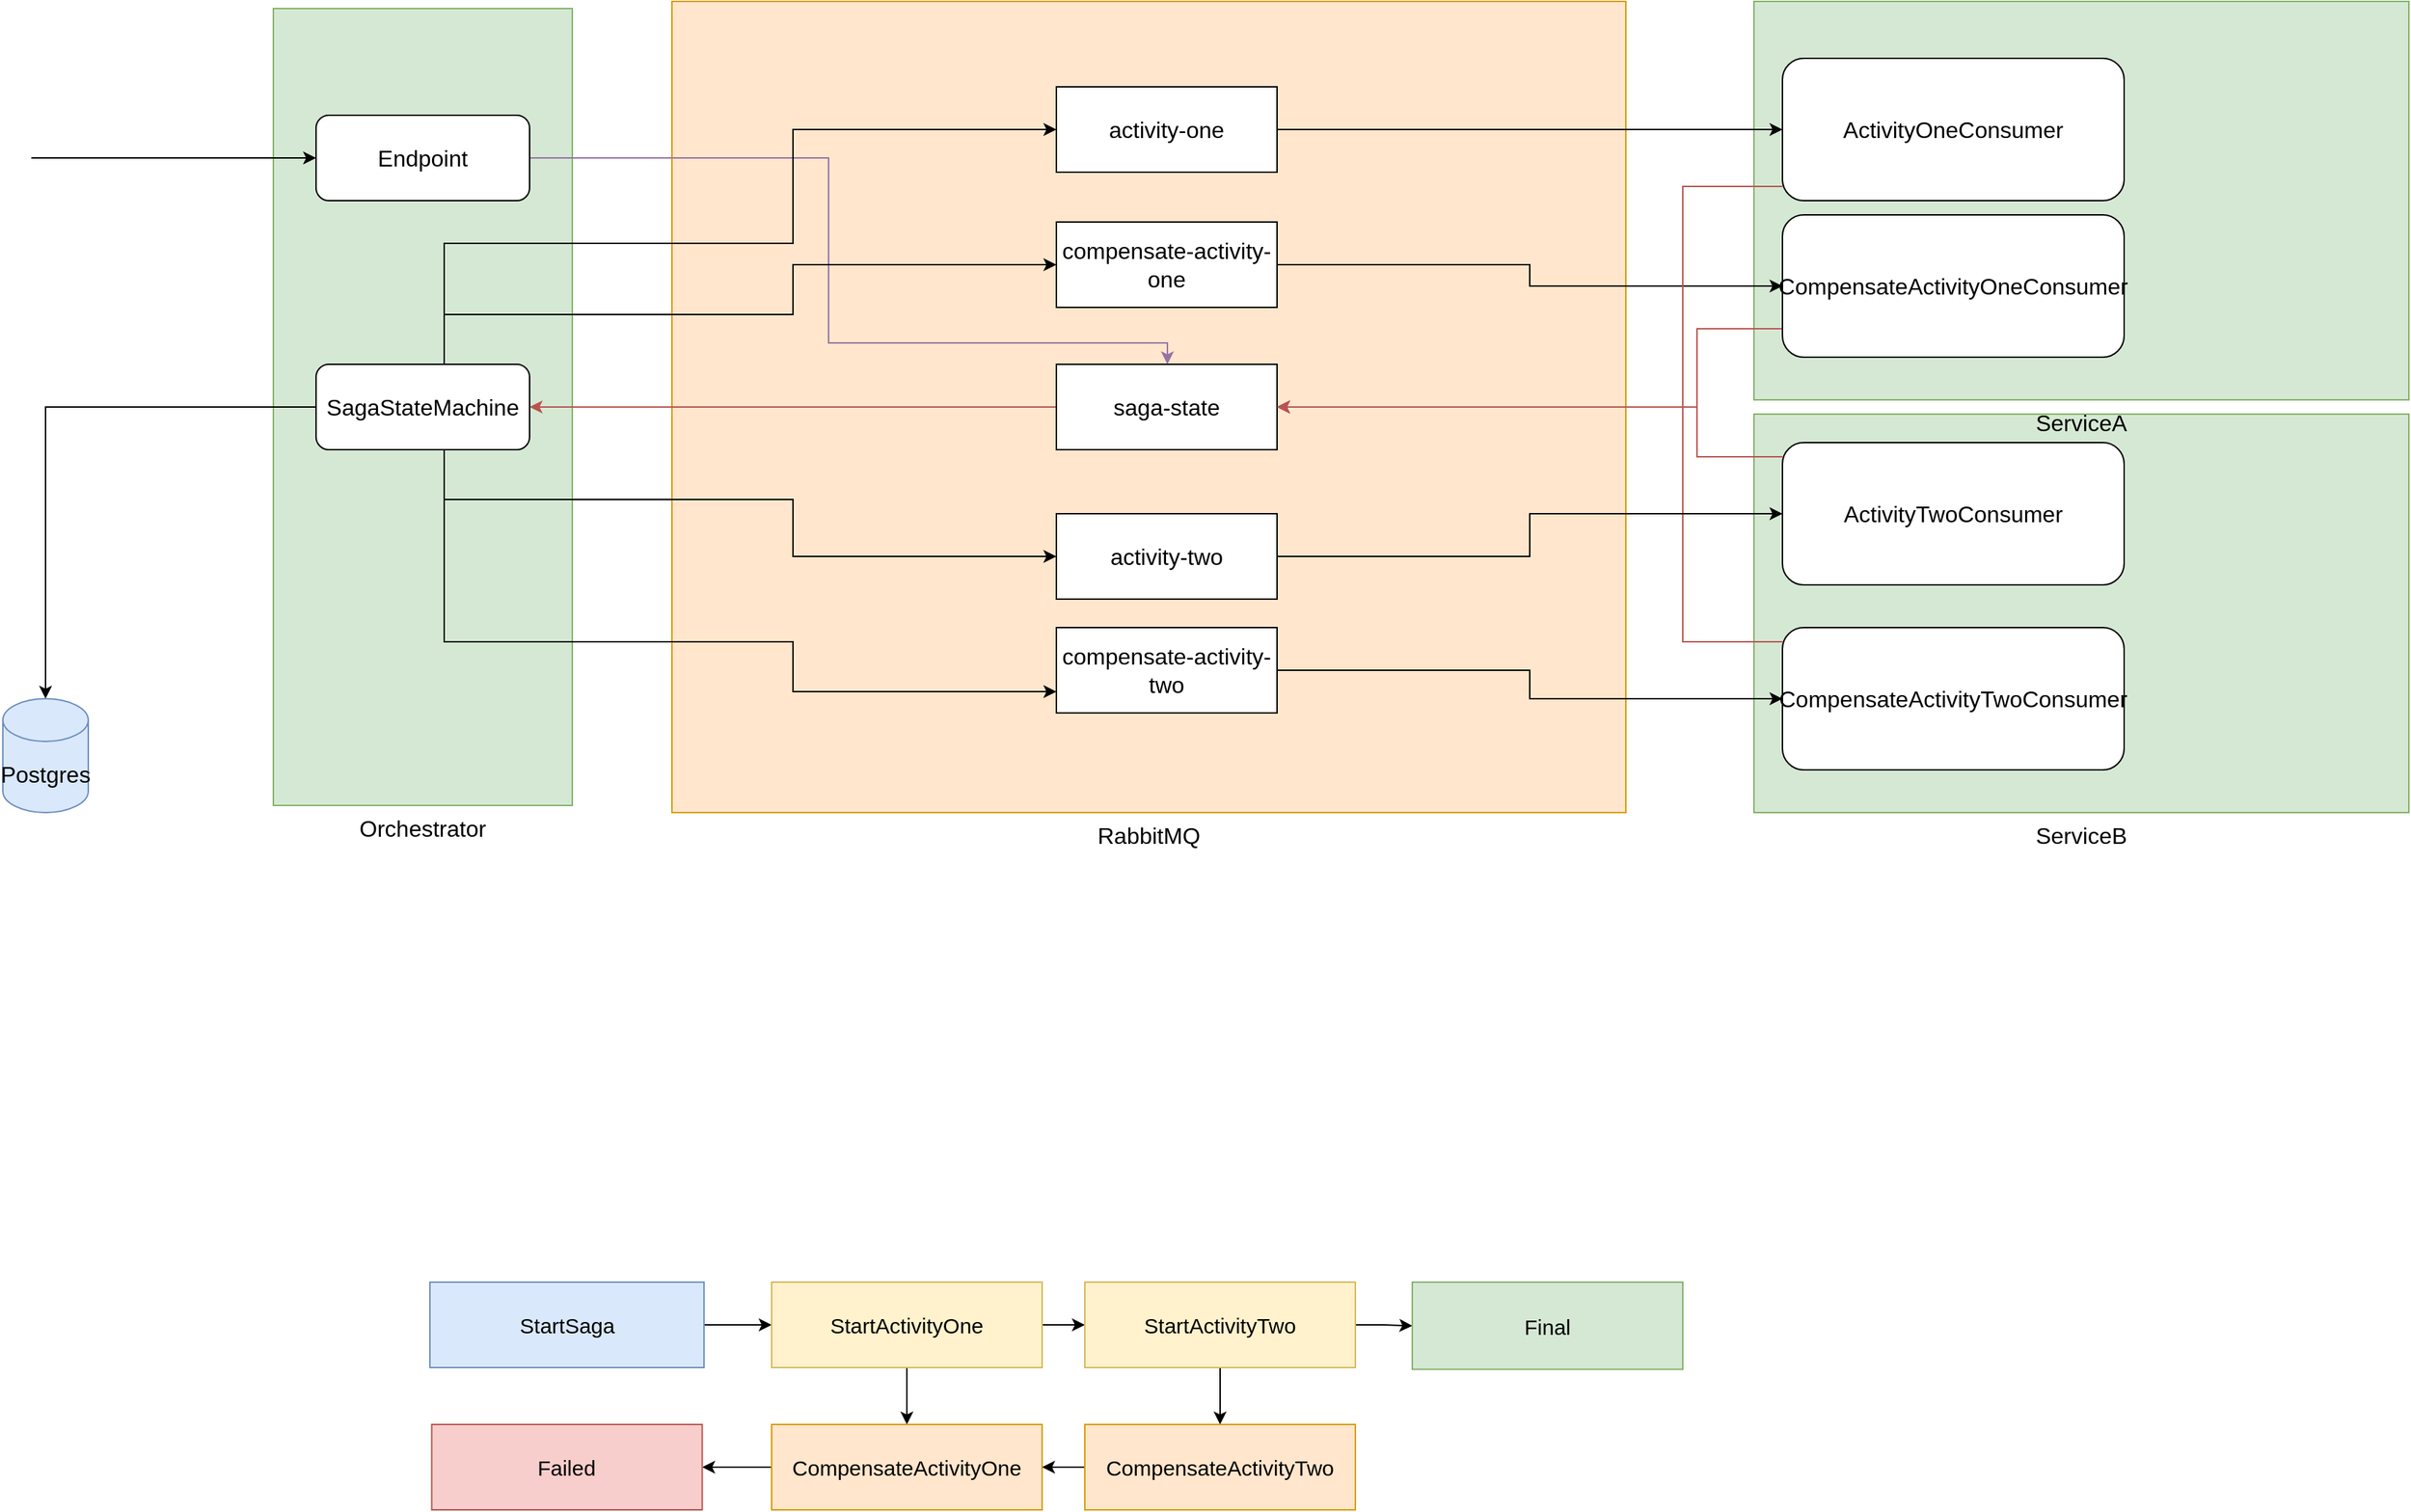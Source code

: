 <mxfile version="16.5.1" type="device"><diagram id="gosNUh-lXCDf-0bpGpNF" name="Page-1"><mxGraphModel dx="3435" dy="1558" grid="1" gridSize="10" guides="1" tooltips="1" connect="1" arrows="1" fold="1" page="1" pageScale="1" pageWidth="850" pageHeight="1100" math="0" shadow="0"><root><mxCell id="0"/><mxCell id="1" parent="0"/><mxCell id="X-iJShuIFkgzWeFdgpFG-56" value="ServiceB" style="rounded=0;whiteSpace=wrap;html=1;labelPosition=center;verticalLabelPosition=bottom;align=center;verticalAlign=top;fillColor=#d5e8d4;strokeColor=#82b366;fontSize=16;" vertex="1" parent="1"><mxGeometry x="820" y="780" width="460" height="280" as="geometry"/></mxCell><mxCell id="X-iJShuIFkgzWeFdgpFG-21" value="RabbitMQ" style="rounded=0;whiteSpace=wrap;html=1;fillColor=#ffe6cc;strokeColor=#d79b00;labelPosition=center;verticalLabelPosition=bottom;align=center;verticalAlign=top;fontSize=16;" vertex="1" parent="1"><mxGeometry x="60" y="490" width="670" height="570" as="geometry"/></mxCell><mxCell id="X-iJShuIFkgzWeFdgpFG-3" value="Orchestrator" style="rounded=0;whiteSpace=wrap;html=1;labelPosition=center;verticalLabelPosition=bottom;align=center;verticalAlign=top;fillColor=#d5e8d4;strokeColor=#82b366;fontSize=16;" vertex="1" parent="1"><mxGeometry x="-220" y="495" width="210" height="560" as="geometry"/></mxCell><mxCell id="X-iJShuIFkgzWeFdgpFG-5" value="ServiceA" style="rounded=0;whiteSpace=wrap;html=1;labelPosition=center;verticalLabelPosition=bottom;align=center;verticalAlign=top;fillColor=#d5e8d4;strokeColor=#82b366;fontSize=16;" vertex="1" parent="1"><mxGeometry x="820" y="490" width="460" height="280" as="geometry"/></mxCell><mxCell id="X-iJShuIFkgzWeFdgpFG-8" value="" style="endArrow=classic;html=1;rounded=0;fontSize=16;" edge="1" parent="1" target="X-iJShuIFkgzWeFdgpFG-10"><mxGeometry width="50" height="50" relative="1" as="geometry"><mxPoint x="-390" y="600" as="sourcePoint"/><mxPoint x="-390" y="670" as="targetPoint"/></mxGeometry></mxCell><mxCell id="X-iJShuIFkgzWeFdgpFG-108" style="edgeStyle=orthogonalEdgeStyle;rounded=0;orthogonalLoop=1;jettySize=auto;html=1;fontSize=16;fillColor=#e1d5e7;strokeColor=#9673a6;" edge="1" parent="1" source="X-iJShuIFkgzWeFdgpFG-10" target="X-iJShuIFkgzWeFdgpFG-26"><mxGeometry relative="1" as="geometry"><Array as="points"><mxPoint x="170" y="600"/><mxPoint x="170" y="730"/><mxPoint x="408" y="730"/></Array></mxGeometry></mxCell><mxCell id="X-iJShuIFkgzWeFdgpFG-10" value="Endpoint" style="rounded=1;whiteSpace=wrap;html=1;fontSize=16;" vertex="1" parent="1"><mxGeometry x="-190" y="570" width="150" height="60" as="geometry"/></mxCell><mxCell id="X-iJShuIFkgzWeFdgpFG-97" style="edgeStyle=orthogonalEdgeStyle;rounded=0;orthogonalLoop=1;jettySize=auto;html=1;entryX=1;entryY=0.5;entryDx=0;entryDy=0;fontSize=16;fillColor=#f8cecc;strokeColor=#b85450;" edge="1" parent="1" source="X-iJShuIFkgzWeFdgpFG-26" target="X-iJShuIFkgzWeFdgpFG-28"><mxGeometry relative="1" as="geometry"/></mxCell><mxCell id="X-iJShuIFkgzWeFdgpFG-26" value="saga-state" style="rounded=0;whiteSpace=wrap;html=1;fontSize=16;" vertex="1" parent="1"><mxGeometry x="330" y="745" width="155" height="60" as="geometry"/></mxCell><mxCell id="X-iJShuIFkgzWeFdgpFG-32" style="edgeStyle=orthogonalEdgeStyle;rounded=0;orthogonalLoop=1;jettySize=auto;html=1;fontSize=16;" edge="1" parent="1" source="X-iJShuIFkgzWeFdgpFG-28" target="X-iJShuIFkgzWeFdgpFG-31"><mxGeometry relative="1" as="geometry"/></mxCell><mxCell id="X-iJShuIFkgzWeFdgpFG-100" style="edgeStyle=orthogonalEdgeStyle;rounded=0;orthogonalLoop=1;jettySize=auto;html=1;entryX=0;entryY=0.5;entryDx=0;entryDy=0;fontSize=16;" edge="1" parent="1" source="X-iJShuIFkgzWeFdgpFG-28" target="X-iJShuIFkgzWeFdgpFG-40"><mxGeometry relative="1" as="geometry"><Array as="points"><mxPoint x="-100" y="660"/><mxPoint x="145" y="660"/><mxPoint x="145" y="580"/></Array></mxGeometry></mxCell><mxCell id="X-iJShuIFkgzWeFdgpFG-101" style="edgeStyle=orthogonalEdgeStyle;rounded=0;orthogonalLoop=1;jettySize=auto;html=1;entryX=0;entryY=0.5;entryDx=0;entryDy=0;fontSize=16;" edge="1" parent="1" source="X-iJShuIFkgzWeFdgpFG-28" target="X-iJShuIFkgzWeFdgpFG-90"><mxGeometry relative="1" as="geometry"><Array as="points"><mxPoint x="-100" y="710"/><mxPoint x="145" y="710"/><mxPoint x="145" y="675"/></Array></mxGeometry></mxCell><mxCell id="X-iJShuIFkgzWeFdgpFG-102" style="edgeStyle=orthogonalEdgeStyle;rounded=0;orthogonalLoop=1;jettySize=auto;html=1;entryX=0;entryY=0.5;entryDx=0;entryDy=0;fontSize=16;" edge="1" parent="1" source="X-iJShuIFkgzWeFdgpFG-28" target="X-iJShuIFkgzWeFdgpFG-91"><mxGeometry relative="1" as="geometry"><Array as="points"><mxPoint x="-100" y="840"/><mxPoint x="145" y="840"/><mxPoint x="145" y="880"/></Array></mxGeometry></mxCell><mxCell id="X-iJShuIFkgzWeFdgpFG-103" style="edgeStyle=orthogonalEdgeStyle;rounded=0;orthogonalLoop=1;jettySize=auto;html=1;entryX=0;entryY=0.75;entryDx=0;entryDy=0;fontSize=16;" edge="1" parent="1" source="X-iJShuIFkgzWeFdgpFG-28" target="X-iJShuIFkgzWeFdgpFG-55"><mxGeometry relative="1" as="geometry"><Array as="points"><mxPoint x="-100" y="940"/><mxPoint x="145" y="940"/><mxPoint x="145" y="975"/></Array></mxGeometry></mxCell><mxCell id="X-iJShuIFkgzWeFdgpFG-28" value="SagaStateMachine" style="rounded=1;whiteSpace=wrap;html=1;fontSize=16;" vertex="1" parent="1"><mxGeometry x="-190" y="745" width="150" height="60" as="geometry"/></mxCell><mxCell id="X-iJShuIFkgzWeFdgpFG-31" value="Postgres" style="shape=cylinder3;whiteSpace=wrap;html=1;boundedLbl=1;backgroundOutline=1;size=15;fillColor=#dae8fc;strokeColor=#6c8ebf;fontSize=16;" vertex="1" parent="1"><mxGeometry x="-410" y="980" width="60" height="80" as="geometry"/></mxCell><mxCell id="X-iJShuIFkgzWeFdgpFG-95" style="edgeStyle=orthogonalEdgeStyle;rounded=0;orthogonalLoop=1;jettySize=auto;html=1;fontSize=16;" edge="1" parent="1" source="X-iJShuIFkgzWeFdgpFG-40" target="X-iJShuIFkgzWeFdgpFG-43"><mxGeometry relative="1" as="geometry"/></mxCell><mxCell id="X-iJShuIFkgzWeFdgpFG-40" value="activity-one" style="rounded=0;whiteSpace=wrap;html=1;fontSize=16;" vertex="1" parent="1"><mxGeometry x="330" y="550" width="155" height="60" as="geometry"/></mxCell><mxCell id="X-iJShuIFkgzWeFdgpFG-43" value="ActivityOneConsumer" style="rounded=1;whiteSpace=wrap;html=1;fontSize=16;" vertex="1" parent="1"><mxGeometry x="840" y="530" width="240" height="100" as="geometry"/></mxCell><mxCell id="X-iJShuIFkgzWeFdgpFG-94" style="edgeStyle=orthogonalEdgeStyle;rounded=0;orthogonalLoop=1;jettySize=auto;html=1;fontSize=16;" edge="1" parent="1" source="X-iJShuIFkgzWeFdgpFG-55" target="X-iJShuIFkgzWeFdgpFG-89"><mxGeometry relative="1" as="geometry"/></mxCell><mxCell id="X-iJShuIFkgzWeFdgpFG-55" value="compensate-activity-two" style="rounded=0;whiteSpace=wrap;html=1;fontSize=16;" vertex="1" parent="1"><mxGeometry x="330" y="930" width="155" height="60" as="geometry"/></mxCell><mxCell id="X-iJShuIFkgzWeFdgpFG-106" style="edgeStyle=orthogonalEdgeStyle;rounded=0;orthogonalLoop=1;jettySize=auto;html=1;fontSize=16;fillColor=#f8cecc;strokeColor=#b85450;" edge="1" parent="1" source="X-iJShuIFkgzWeFdgpFG-59" target="X-iJShuIFkgzWeFdgpFG-26"><mxGeometry relative="1" as="geometry"><Array as="points"><mxPoint x="780" y="810"/><mxPoint x="780" y="775"/></Array></mxGeometry></mxCell><mxCell id="X-iJShuIFkgzWeFdgpFG-59" value="ActivityTwoConsumer" style="rounded=1;whiteSpace=wrap;html=1;fontSize=16;" vertex="1" parent="1"><mxGeometry x="840" y="800" width="240" height="100" as="geometry"/></mxCell><mxCell id="X-iJShuIFkgzWeFdgpFG-105" style="edgeStyle=orthogonalEdgeStyle;rounded=0;orthogonalLoop=1;jettySize=auto;html=1;entryX=1;entryY=0.5;entryDx=0;entryDy=0;fontSize=16;fillColor=#f8cecc;strokeColor=#b85450;" edge="1" parent="1" source="X-iJShuIFkgzWeFdgpFG-88" target="X-iJShuIFkgzWeFdgpFG-26"><mxGeometry relative="1" as="geometry"><Array as="points"><mxPoint x="780" y="720"/><mxPoint x="780" y="775"/></Array></mxGeometry></mxCell><mxCell id="X-iJShuIFkgzWeFdgpFG-88" value="CompensateActivityOneConsumer" style="rounded=1;whiteSpace=wrap;html=1;fontSize=16;" vertex="1" parent="1"><mxGeometry x="840" y="640" width="240" height="100" as="geometry"/></mxCell><mxCell id="X-iJShuIFkgzWeFdgpFG-107" style="edgeStyle=orthogonalEdgeStyle;rounded=0;orthogonalLoop=1;jettySize=auto;html=1;entryX=1;entryY=0.5;entryDx=0;entryDy=0;fontSize=16;fillColor=#f8cecc;strokeColor=#b85450;" edge="1" parent="1" source="X-iJShuIFkgzWeFdgpFG-89" target="X-iJShuIFkgzWeFdgpFG-26"><mxGeometry relative="1" as="geometry"><Array as="points"><mxPoint x="770" y="940"/><mxPoint x="770" y="775"/></Array></mxGeometry></mxCell><mxCell id="X-iJShuIFkgzWeFdgpFG-89" value="CompensateActivityTwoConsumer" style="rounded=1;whiteSpace=wrap;html=1;fontSize=16;" vertex="1" parent="1"><mxGeometry x="840" y="930" width="240" height="100" as="geometry"/></mxCell><mxCell id="X-iJShuIFkgzWeFdgpFG-96" style="edgeStyle=orthogonalEdgeStyle;rounded=0;orthogonalLoop=1;jettySize=auto;html=1;fontSize=16;" edge="1" parent="1" source="X-iJShuIFkgzWeFdgpFG-90" target="X-iJShuIFkgzWeFdgpFG-88"><mxGeometry relative="1" as="geometry"/></mxCell><mxCell id="X-iJShuIFkgzWeFdgpFG-90" value="compensate-activity-one" style="rounded=0;whiteSpace=wrap;html=1;fontSize=16;" vertex="1" parent="1"><mxGeometry x="330" y="645" width="155" height="60" as="geometry"/></mxCell><mxCell id="X-iJShuIFkgzWeFdgpFG-93" style="edgeStyle=orthogonalEdgeStyle;rounded=0;orthogonalLoop=1;jettySize=auto;html=1;fontSize=16;" edge="1" parent="1" source="X-iJShuIFkgzWeFdgpFG-91" target="X-iJShuIFkgzWeFdgpFG-59"><mxGeometry relative="1" as="geometry"/></mxCell><mxCell id="X-iJShuIFkgzWeFdgpFG-91" value="activity-two" style="rounded=0;whiteSpace=wrap;html=1;fontSize=16;" vertex="1" parent="1"><mxGeometry x="330" y="850" width="155" height="60" as="geometry"/></mxCell><mxCell id="X-iJShuIFkgzWeFdgpFG-104" style="edgeStyle=orthogonalEdgeStyle;rounded=0;orthogonalLoop=1;jettySize=auto;html=1;fontSize=16;fillColor=#f8cecc;strokeColor=#b85450;" edge="1" parent="1" source="X-iJShuIFkgzWeFdgpFG-43" target="X-iJShuIFkgzWeFdgpFG-26"><mxGeometry relative="1" as="geometry"><Array as="points"><mxPoint x="770" y="620"/><mxPoint x="770" y="775"/></Array></mxGeometry></mxCell><mxCell id="X-iJShuIFkgzWeFdgpFG-125" value="" style="edgeStyle=orthogonalEdgeStyle;rounded=0;orthogonalLoop=1;jettySize=auto;html=1;fontSize=15;" edge="1" parent="1" source="X-iJShuIFkgzWeFdgpFG-110" target="X-iJShuIFkgzWeFdgpFG-111"><mxGeometry relative="1" as="geometry"/></mxCell><mxCell id="X-iJShuIFkgzWeFdgpFG-110" value="StartSaga" style="rounded=0;whiteSpace=wrap;html=1;fontSize=15;fillColor=#dae8fc;strokeColor=#6c8ebf;" vertex="1" parent="1"><mxGeometry x="-110" y="1390" width="192.5" height="60" as="geometry"/></mxCell><mxCell id="X-iJShuIFkgzWeFdgpFG-126" value="" style="edgeStyle=orthogonalEdgeStyle;rounded=0;orthogonalLoop=1;jettySize=auto;html=1;fontSize=15;" edge="1" parent="1" source="X-iJShuIFkgzWeFdgpFG-111" target="X-iJShuIFkgzWeFdgpFG-112"><mxGeometry relative="1" as="geometry"/></mxCell><mxCell id="X-iJShuIFkgzWeFdgpFG-129" value="" style="edgeStyle=orthogonalEdgeStyle;rounded=0;orthogonalLoop=1;jettySize=auto;html=1;fontSize=15;" edge="1" parent="1" source="X-iJShuIFkgzWeFdgpFG-111" target="X-iJShuIFkgzWeFdgpFG-119"><mxGeometry relative="1" as="geometry"/></mxCell><mxCell id="X-iJShuIFkgzWeFdgpFG-111" value="StartActivityOne" style="rounded=0;whiteSpace=wrap;html=1;fontSize=15;fillColor=#fff2cc;strokeColor=#d6b656;" vertex="1" parent="1"><mxGeometry x="130" y="1390" width="190" height="60" as="geometry"/></mxCell><mxCell id="X-iJShuIFkgzWeFdgpFG-127" value="" style="edgeStyle=orthogonalEdgeStyle;rounded=0;orthogonalLoop=1;jettySize=auto;html=1;fontSize=15;" edge="1" parent="1" source="X-iJShuIFkgzWeFdgpFG-112" target="X-iJShuIFkgzWeFdgpFG-117"><mxGeometry relative="1" as="geometry"/></mxCell><mxCell id="X-iJShuIFkgzWeFdgpFG-128" value="" style="edgeStyle=orthogonalEdgeStyle;rounded=0;orthogonalLoop=1;jettySize=auto;html=1;fontSize=15;" edge="1" parent="1" source="X-iJShuIFkgzWeFdgpFG-112" target="X-iJShuIFkgzWeFdgpFG-120"><mxGeometry relative="1" as="geometry"/></mxCell><mxCell id="X-iJShuIFkgzWeFdgpFG-112" value="StartActivityTwo" style="rounded=0;whiteSpace=wrap;html=1;fontSize=15;fillColor=#fff2cc;strokeColor=#d6b656;" vertex="1" parent="1"><mxGeometry x="350" y="1390" width="190" height="60" as="geometry"/></mxCell><mxCell id="X-iJShuIFkgzWeFdgpFG-117" value="Final" style="rounded=0;whiteSpace=wrap;html=1;fontSize=15;fillColor=#d5e8d4;strokeColor=#82b366;" vertex="1" parent="1"><mxGeometry x="580" y="1390" width="190" height="61.25" as="geometry"/></mxCell><mxCell id="X-iJShuIFkgzWeFdgpFG-132" value="" style="edgeStyle=orthogonalEdgeStyle;rounded=0;orthogonalLoop=1;jettySize=auto;html=1;fontSize=15;" edge="1" parent="1" source="X-iJShuIFkgzWeFdgpFG-119" target="X-iJShuIFkgzWeFdgpFG-131"><mxGeometry relative="1" as="geometry"/></mxCell><mxCell id="X-iJShuIFkgzWeFdgpFG-119" value="CompensateActivityOne" style="rounded=0;whiteSpace=wrap;html=1;fontSize=15;fillColor=#ffe6cc;strokeColor=#d79b00;" vertex="1" parent="1"><mxGeometry x="130" y="1490" width="190" height="60" as="geometry"/></mxCell><mxCell id="X-iJShuIFkgzWeFdgpFG-130" value="" style="edgeStyle=orthogonalEdgeStyle;rounded=0;orthogonalLoop=1;jettySize=auto;html=1;fontSize=15;" edge="1" parent="1" source="X-iJShuIFkgzWeFdgpFG-120" target="X-iJShuIFkgzWeFdgpFG-119"><mxGeometry relative="1" as="geometry"/></mxCell><mxCell id="X-iJShuIFkgzWeFdgpFG-120" value="CompensateActivityTwo" style="rounded=0;whiteSpace=wrap;html=1;fontSize=15;fillColor=#ffe6cc;strokeColor=#d79b00;" vertex="1" parent="1"><mxGeometry x="350" y="1490" width="190" height="60" as="geometry"/></mxCell><mxCell id="X-iJShuIFkgzWeFdgpFG-131" value="Failed" style="rounded=0;whiteSpace=wrap;html=1;fontSize=15;fillColor=#f8cecc;strokeColor=#b85450;" vertex="1" parent="1"><mxGeometry x="-108.75" y="1490" width="190" height="60" as="geometry"/></mxCell></root></mxGraphModel></diagram></mxfile>